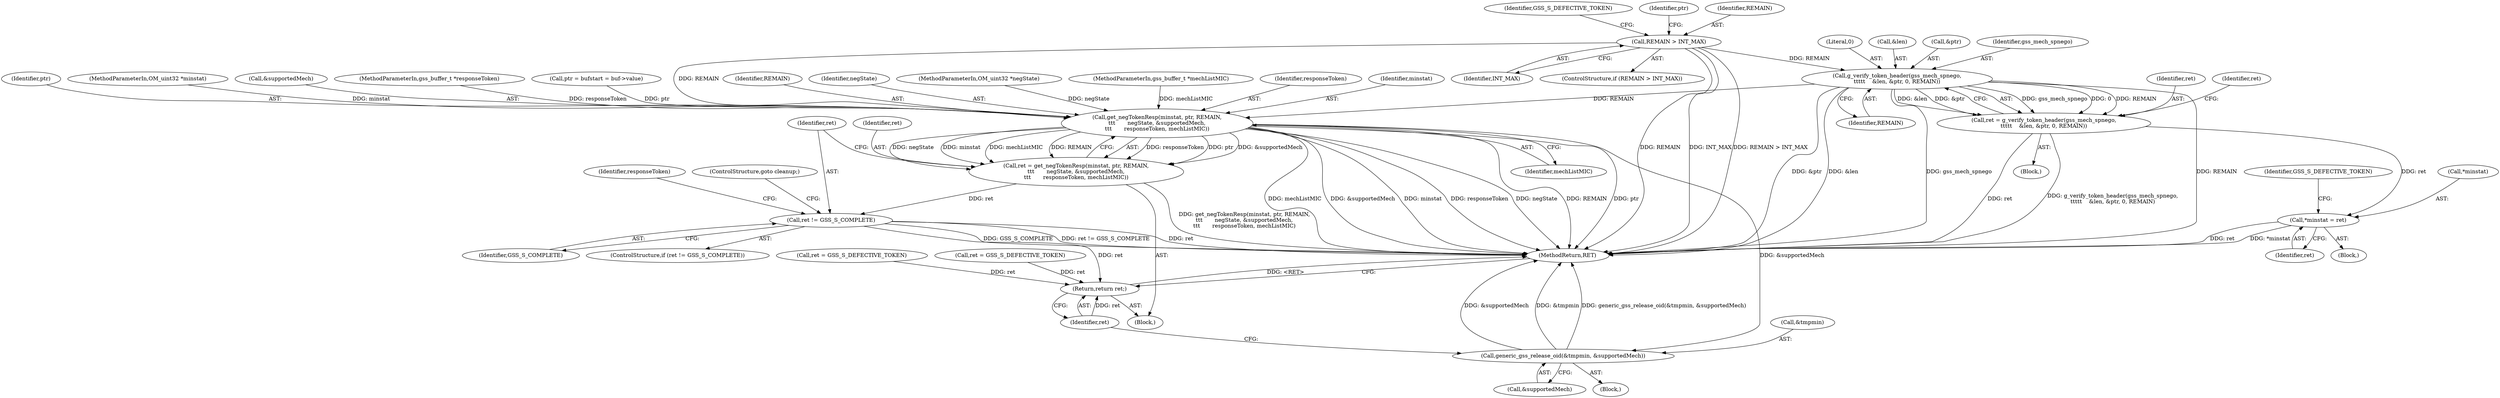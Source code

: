 digraph "1_krb5_a7886f0ed1277c69142b14a2c6629175a6331edc@del" {
"1000156" [label="(Call,REMAIN > INT_MAX)"];
"1000169" [label="(Call,g_verify_token_header(gss_mech_spnego,\n\t\t\t\t\t    &len, &ptr, 0, REMAIN))"];
"1000167" [label="(Call,ret = g_verify_token_header(gss_mech_spnego,\n\t\t\t\t\t    &len, &ptr, 0, REMAIN))"];
"1000180" [label="(Call,*minstat = ret)"];
"1000198" [label="(Call,get_negTokenResp(minstat, ptr, REMAIN,\n\t\t\t       negState, &supportedMech,\n\t\t\t       responseToken, mechListMIC))"];
"1000196" [label="(Call,ret = get_negTokenResp(minstat, ptr, REMAIN,\n\t\t\t       negState, &supportedMech,\n\t\t\t       responseToken, mechListMIC))"];
"1000208" [label="(Call,ret != GSS_S_COMPLETE)"];
"1000260" [label="(Return,return ret;)"];
"1000255" [label="(Call,generic_gss_release_oid(&tmpmin, &supportedMech))"];
"1000208" [label="(Call,ret != GSS_S_COMPLETE)"];
"1000262" [label="(MethodReturn,RET)"];
"1000173" [label="(Call,&ptr)"];
"1000201" [label="(Identifier,REMAIN)"];
"1000109" [label="(Block,)"];
"1000169" [label="(Call,g_verify_token_header(gss_mech_spnego,\n\t\t\t\t\t    &len, &ptr, 0, REMAIN))"];
"1000176" [label="(Identifier,REMAIN)"];
"1000183" [label="(Identifier,ret)"];
"1000211" [label="(ControlStructure,goto cleanup;)"];
"1000170" [label="(Identifier,gss_mech_spnego)"];
"1000202" [label="(Identifier,negState)"];
"1000168" [label="(Identifier,ret)"];
"1000107" [label="(MethodParameterIn,OM_uint32 *negState)"];
"1000106" [label="(MethodParameterIn,gss_buffer_t *mechListMIC)"];
"1000205" [label="(Identifier,responseToken)"];
"1000223" [label="(Call,ret = GSS_S_DEFECTIVE_TOKEN)"];
"1000175" [label="(Literal,0)"];
"1000199" [label="(Identifier,minstat)"];
"1000181" [label="(Call,*minstat)"];
"1000160" [label="(Identifier,GSS_S_DEFECTIVE_TOKEN)"];
"1000196" [label="(Call,ret = get_negTokenResp(minstat, ptr, REMAIN,\n\t\t\t       negState, &supportedMech,\n\t\t\t       responseToken, mechListMIC))"];
"1000171" [label="(Call,&len)"];
"1000164" [label="(Identifier,ptr)"];
"1000260" [label="(Return,return ret;)"];
"1000209" [label="(Identifier,ret)"];
"1000200" [label="(Identifier,ptr)"];
"1000156" [label="(Call,REMAIN > INT_MAX)"];
"1000258" [label="(Call,&supportedMech)"];
"1000166" [label="(Block,)"];
"1000167" [label="(Call,ret = g_verify_token_header(gss_mech_spnego,\n\t\t\t\t\t    &len, &ptr, 0, REMAIN))"];
"1000261" [label="(Identifier,ret)"];
"1000254" [label="(Block,)"];
"1000102" [label="(MethodParameterIn,OM_uint32 *minstat)"];
"1000232" [label="(Call,ret = GSS_S_DEFECTIVE_TOKEN)"];
"1000203" [label="(Call,&supportedMech)"];
"1000198" [label="(Call,get_negTokenResp(minstat, ptr, REMAIN,\n\t\t\t       negState, &supportedMech,\n\t\t\t       responseToken, mechListMIC))"];
"1000180" [label="(Call,*minstat = ret)"];
"1000105" [label="(MethodParameterIn,gss_buffer_t *responseToken)"];
"1000256" [label="(Call,&tmpmin)"];
"1000197" [label="(Identifier,ret)"];
"1000255" [label="(Call,generic_gss_release_oid(&tmpmin, &supportedMech))"];
"1000148" [label="(Call,ptr = bufstart = buf->value)"];
"1000206" [label="(Identifier,mechListMIC)"];
"1000210" [label="(Identifier,GSS_S_COMPLETE)"];
"1000179" [label="(Block,)"];
"1000157" [label="(Identifier,REMAIN)"];
"1000158" [label="(Identifier,INT_MAX)"];
"1000155" [label="(ControlStructure,if (REMAIN > INT_MAX))"];
"1000185" [label="(Identifier,GSS_S_DEFECTIVE_TOKEN)"];
"1000178" [label="(Identifier,ret)"];
"1000216" [label="(Identifier,responseToken)"];
"1000207" [label="(ControlStructure,if (ret != GSS_S_COMPLETE))"];
"1000156" -> "1000155"  [label="AST: "];
"1000156" -> "1000158"  [label="CFG: "];
"1000157" -> "1000156"  [label="AST: "];
"1000158" -> "1000156"  [label="AST: "];
"1000160" -> "1000156"  [label="CFG: "];
"1000164" -> "1000156"  [label="CFG: "];
"1000156" -> "1000262"  [label="DDG: REMAIN"];
"1000156" -> "1000262"  [label="DDG: INT_MAX"];
"1000156" -> "1000262"  [label="DDG: REMAIN > INT_MAX"];
"1000156" -> "1000169"  [label="DDG: REMAIN"];
"1000156" -> "1000198"  [label="DDG: REMAIN"];
"1000169" -> "1000167"  [label="AST: "];
"1000169" -> "1000176"  [label="CFG: "];
"1000170" -> "1000169"  [label="AST: "];
"1000171" -> "1000169"  [label="AST: "];
"1000173" -> "1000169"  [label="AST: "];
"1000175" -> "1000169"  [label="AST: "];
"1000176" -> "1000169"  [label="AST: "];
"1000167" -> "1000169"  [label="CFG: "];
"1000169" -> "1000262"  [label="DDG: REMAIN"];
"1000169" -> "1000262"  [label="DDG: &ptr"];
"1000169" -> "1000262"  [label="DDG: &len"];
"1000169" -> "1000262"  [label="DDG: gss_mech_spnego"];
"1000169" -> "1000167"  [label="DDG: gss_mech_spnego"];
"1000169" -> "1000167"  [label="DDG: 0"];
"1000169" -> "1000167"  [label="DDG: REMAIN"];
"1000169" -> "1000167"  [label="DDG: &len"];
"1000169" -> "1000167"  [label="DDG: &ptr"];
"1000169" -> "1000198"  [label="DDG: REMAIN"];
"1000167" -> "1000166"  [label="AST: "];
"1000168" -> "1000167"  [label="AST: "];
"1000178" -> "1000167"  [label="CFG: "];
"1000167" -> "1000262"  [label="DDG: ret"];
"1000167" -> "1000262"  [label="DDG: g_verify_token_header(gss_mech_spnego,\n\t\t\t\t\t    &len, &ptr, 0, REMAIN)"];
"1000167" -> "1000180"  [label="DDG: ret"];
"1000180" -> "1000179"  [label="AST: "];
"1000180" -> "1000183"  [label="CFG: "];
"1000181" -> "1000180"  [label="AST: "];
"1000183" -> "1000180"  [label="AST: "];
"1000185" -> "1000180"  [label="CFG: "];
"1000180" -> "1000262"  [label="DDG: *minstat"];
"1000180" -> "1000262"  [label="DDG: ret"];
"1000198" -> "1000196"  [label="AST: "];
"1000198" -> "1000206"  [label="CFG: "];
"1000199" -> "1000198"  [label="AST: "];
"1000200" -> "1000198"  [label="AST: "];
"1000201" -> "1000198"  [label="AST: "];
"1000202" -> "1000198"  [label="AST: "];
"1000203" -> "1000198"  [label="AST: "];
"1000205" -> "1000198"  [label="AST: "];
"1000206" -> "1000198"  [label="AST: "];
"1000196" -> "1000198"  [label="CFG: "];
"1000198" -> "1000262"  [label="DDG: REMAIN"];
"1000198" -> "1000262"  [label="DDG: ptr"];
"1000198" -> "1000262"  [label="DDG: mechListMIC"];
"1000198" -> "1000262"  [label="DDG: &supportedMech"];
"1000198" -> "1000262"  [label="DDG: minstat"];
"1000198" -> "1000262"  [label="DDG: responseToken"];
"1000198" -> "1000262"  [label="DDG: negState"];
"1000198" -> "1000196"  [label="DDG: responseToken"];
"1000198" -> "1000196"  [label="DDG: ptr"];
"1000198" -> "1000196"  [label="DDG: &supportedMech"];
"1000198" -> "1000196"  [label="DDG: negState"];
"1000198" -> "1000196"  [label="DDG: minstat"];
"1000198" -> "1000196"  [label="DDG: mechListMIC"];
"1000198" -> "1000196"  [label="DDG: REMAIN"];
"1000102" -> "1000198"  [label="DDG: minstat"];
"1000148" -> "1000198"  [label="DDG: ptr"];
"1000107" -> "1000198"  [label="DDG: negState"];
"1000105" -> "1000198"  [label="DDG: responseToken"];
"1000106" -> "1000198"  [label="DDG: mechListMIC"];
"1000198" -> "1000255"  [label="DDG: &supportedMech"];
"1000196" -> "1000109"  [label="AST: "];
"1000197" -> "1000196"  [label="AST: "];
"1000209" -> "1000196"  [label="CFG: "];
"1000196" -> "1000262"  [label="DDG: get_negTokenResp(minstat, ptr, REMAIN,\n\t\t\t       negState, &supportedMech,\n\t\t\t       responseToken, mechListMIC)"];
"1000196" -> "1000208"  [label="DDG: ret"];
"1000208" -> "1000207"  [label="AST: "];
"1000208" -> "1000210"  [label="CFG: "];
"1000209" -> "1000208"  [label="AST: "];
"1000210" -> "1000208"  [label="AST: "];
"1000211" -> "1000208"  [label="CFG: "];
"1000216" -> "1000208"  [label="CFG: "];
"1000208" -> "1000262"  [label="DDG: ret"];
"1000208" -> "1000262"  [label="DDG: GSS_S_COMPLETE"];
"1000208" -> "1000262"  [label="DDG: ret != GSS_S_COMPLETE"];
"1000208" -> "1000260"  [label="DDG: ret"];
"1000260" -> "1000109"  [label="AST: "];
"1000260" -> "1000261"  [label="CFG: "];
"1000261" -> "1000260"  [label="AST: "];
"1000262" -> "1000260"  [label="CFG: "];
"1000260" -> "1000262"  [label="DDG: <RET>"];
"1000261" -> "1000260"  [label="DDG: ret"];
"1000232" -> "1000260"  [label="DDG: ret"];
"1000223" -> "1000260"  [label="DDG: ret"];
"1000255" -> "1000254"  [label="AST: "];
"1000255" -> "1000258"  [label="CFG: "];
"1000256" -> "1000255"  [label="AST: "];
"1000258" -> "1000255"  [label="AST: "];
"1000261" -> "1000255"  [label="CFG: "];
"1000255" -> "1000262"  [label="DDG: generic_gss_release_oid(&tmpmin, &supportedMech)"];
"1000255" -> "1000262"  [label="DDG: &supportedMech"];
"1000255" -> "1000262"  [label="DDG: &tmpmin"];
}
